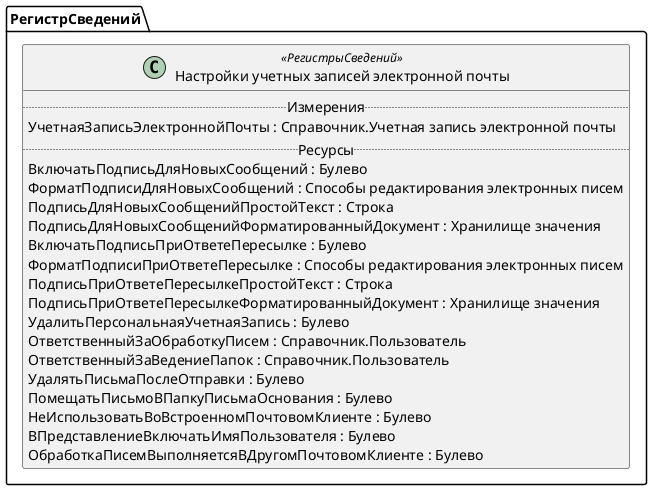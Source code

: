 ﻿@startuml НастройкиУчетныхЗаписейЭлектроннойПочты
'!include templates.wsd
'..\include templates.wsd
class РегистрСведений.НастройкиУчетныхЗаписейЭлектроннойПочты as "Настройки учетных записей электронной почты" <<РегистрыСведений>>
{
..Измерения..
УчетнаяЗаписьЭлектроннойПочты : Справочник.Учетная запись электронной почты
..Ресурсы..
ВключатьПодписьДляНовыхСообщений : Булево
ФорматПодписиДляНовыхСообщений : Способы редактирования электронных писем
ПодписьДляНовыхСообщенийПростойТекст : Строка
ПодписьДляНовыхСообщенийФорматированныйДокумент : Хранилище значения
ВключатьПодписьПриОтветеПересылке : Булево
ФорматПодписиПриОтветеПересылке : Способы редактирования электронных писем
ПодписьПриОтветеПересылкеПростойТекст : Строка
ПодписьПриОтветеПересылкеФорматированныйДокумент : Хранилище значения
УдалитьПерсональнаяУчетнаяЗапись : Булево
ОтветственныйЗаОбработкуПисем : Справочник.Пользователь
ОтветственныйЗаВедениеПапок : Справочник.Пользователь
УдалятьПисьмаПослеОтправки : Булево
ПомещатьПисьмоВПапкуПисьмаОснования : Булево
НеИспользоватьВоВстроенномПочтовомКлиенте : Булево
ВПредставлениеВключатьИмяПользователя : Булево
ОбработкаПисемВыполняетсяВДругомПочтовомКлиенте : Булево
}
@enduml
